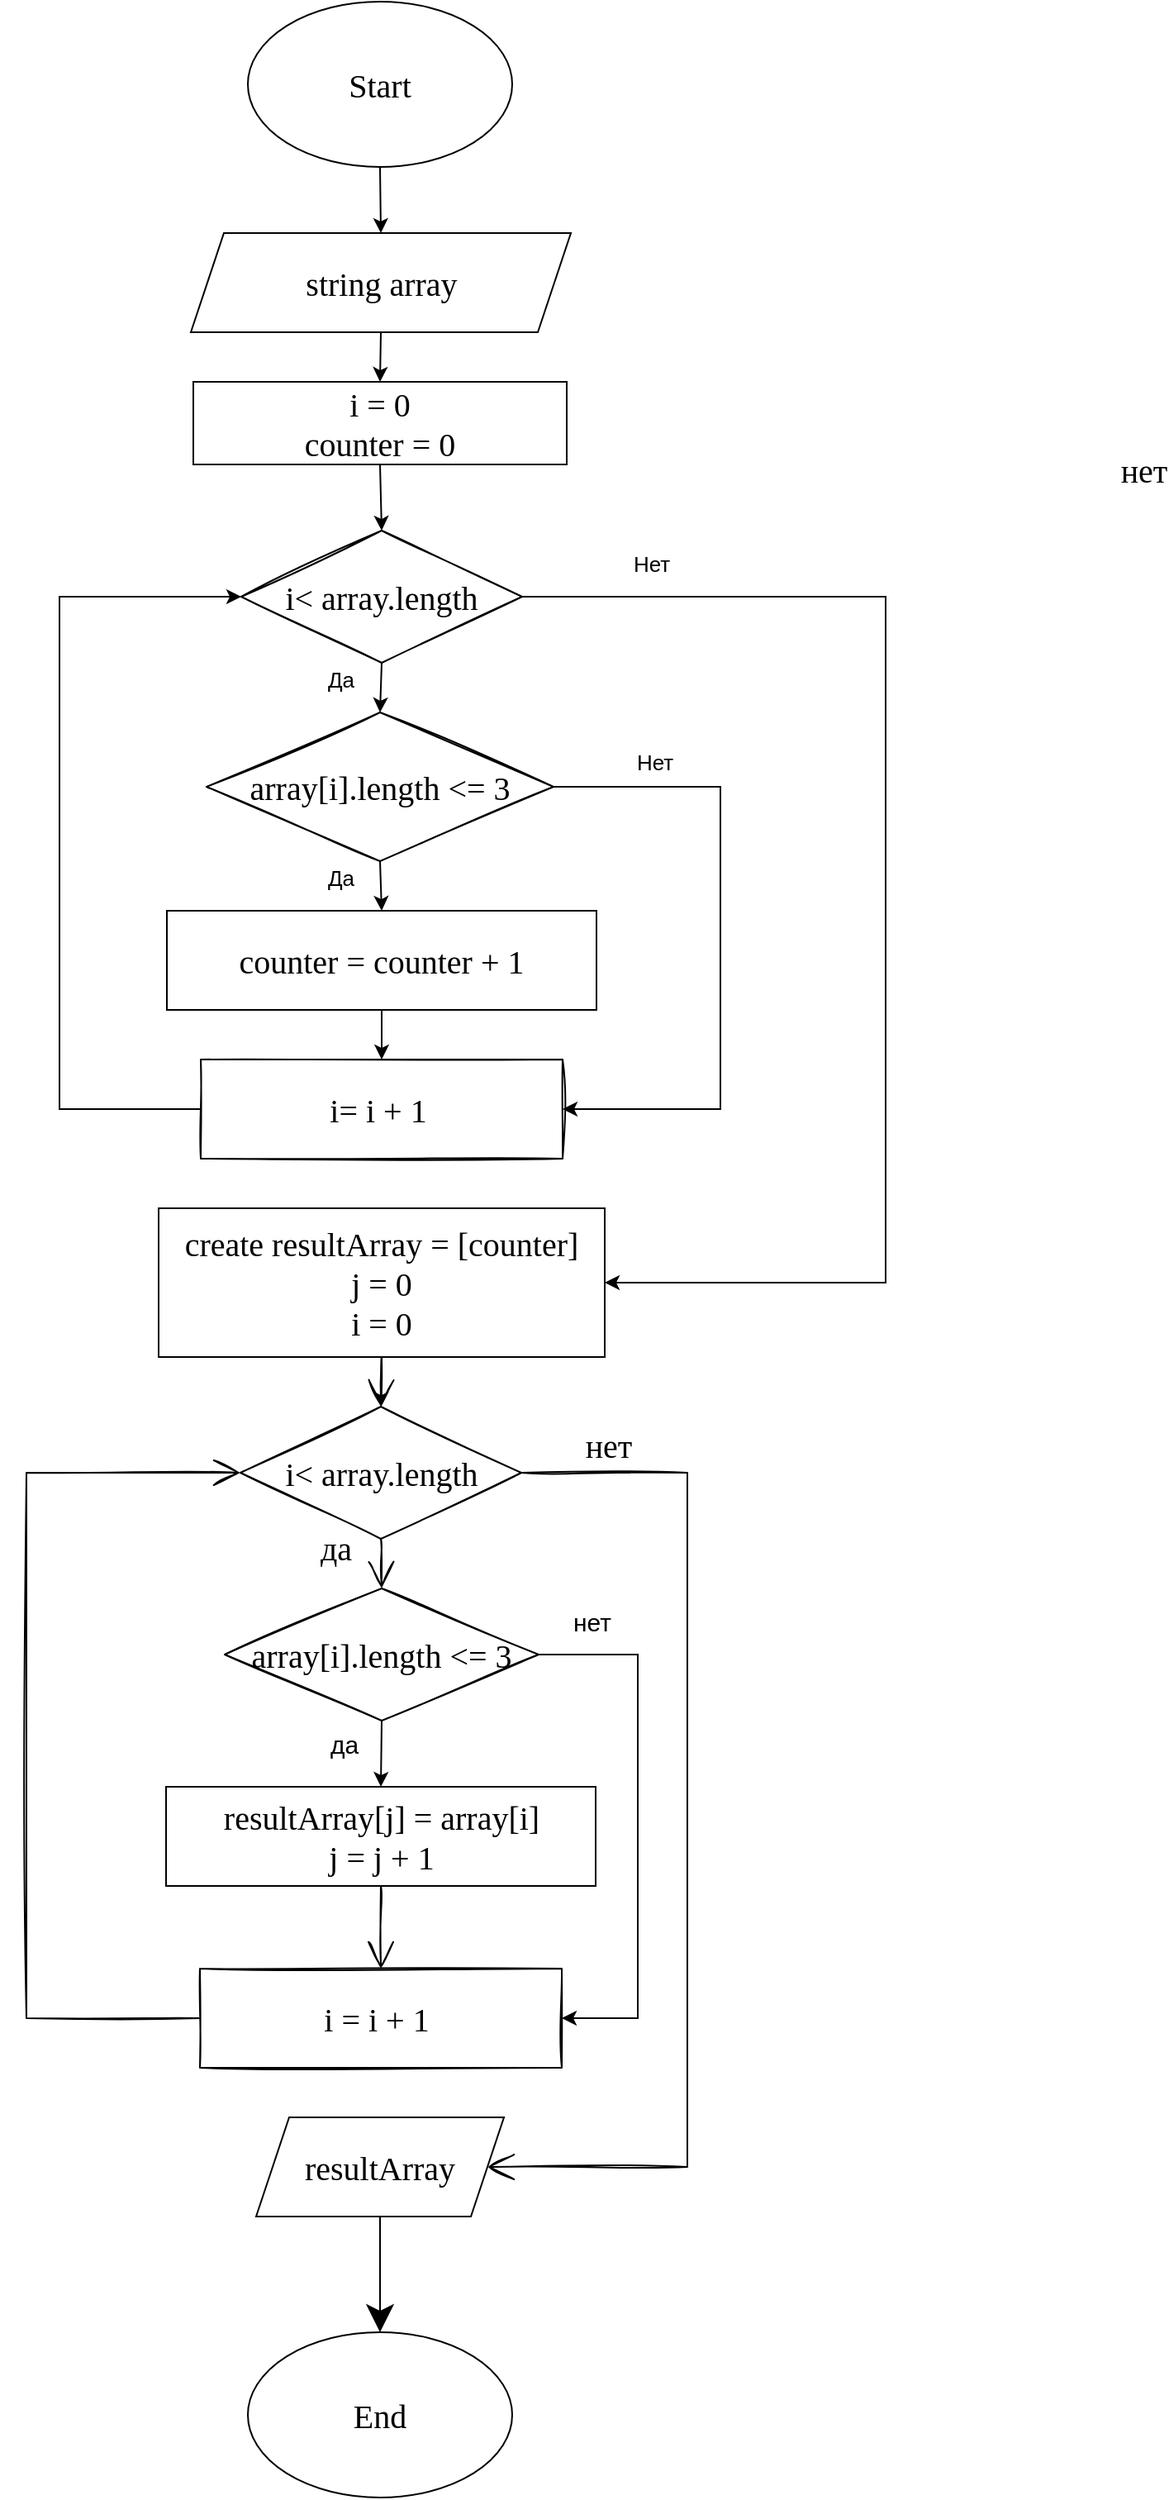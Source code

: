 <mxfile>
    <diagram id="Gfz8SiT2uBFI0sTCdDB_" name="Страница 1">
        <mxGraphModel dx="244" dy="2586" grid="0" gridSize="12" guides="1" tooltips="1" connect="1" arrows="1" fold="1" page="0" pageScale="1" pageWidth="827" pageHeight="1169" background="none" math="0" shadow="0">
            <root>
                <mxCell id="0"/>
                <mxCell id="1" parent="0"/>
                <mxCell id="2" style="edgeStyle=none;rounded=0;sketch=1;hachureGap=4;orthogonalLoop=1;jettySize=auto;html=1;exitX=0.5;exitY=1;exitDx=0;exitDy=0;entryX=0.5;entryY=0;entryDx=0;entryDy=0;fontFamily=Times New Roman;fontSize=20;endArrow=open;startSize=14;endSize=14;sourcePerimeterSpacing=8;targetPerimeterSpacing=8;" parent="1" source="3" target="19" edge="1">
                    <mxGeometry relative="1" as="geometry"/>
                </mxCell>
                <mxCell id="3" value="&lt;font style=&quot;vertical-align: inherit ; font-size: 20px&quot;&gt;&lt;font style=&quot;vertical-align: inherit ; font-size: 20px&quot;&gt;resultArray[j] = array[i]&lt;br&gt;j = j + 1&lt;br style=&quot;font-size: 20px&quot;&gt;&lt;/font&gt;&lt;/font&gt;" style="rounded=0;whiteSpace=wrap;html=1;hachureGap=4;fontFamily=Times New Roman;fontSize=20;" parent="1" vertex="1">
                    <mxGeometry x="244.5" y="-1190" width="260" height="60" as="geometry"/>
                </mxCell>
                <mxCell id="51" style="edgeStyle=none;rounded=0;html=1;exitX=0.5;exitY=1;exitDx=0;exitDy=0;entryX=0.5;entryY=0;entryDx=0;entryDy=0;fontSize=13;" parent="1" source="5" target="45" edge="1">
                    <mxGeometry relative="1" as="geometry"/>
                </mxCell>
                <mxCell id="5" value="string array" style="shape=parallelogram;perimeter=parallelogramPerimeter;whiteSpace=wrap;html=1;fixedSize=1;hachureGap=4;fontFamily=Times New Roman;fontSize=20;" parent="1" vertex="1">
                    <mxGeometry x="259.5" y="-2130" width="230" height="60" as="geometry"/>
                </mxCell>
                <mxCell id="50" style="edgeStyle=none;rounded=0;html=1;exitX=0.5;exitY=1;exitDx=0;exitDy=0;entryX=0.5;entryY=0;entryDx=0;entryDy=0;fontSize=13;" parent="1" source="7" target="5" edge="1">
                    <mxGeometry relative="1" as="geometry"/>
                </mxCell>
                <mxCell id="7" value="Start" style="ellipse;whiteSpace=wrap;html=1;hachureGap=4;fontFamily=Times New Roman;fontSize=20;" parent="1" vertex="1">
                    <mxGeometry x="294" y="-2270" width="160" height="100" as="geometry"/>
                </mxCell>
                <mxCell id="8" value="resultArray" style="shape=parallelogram;perimeter=parallelogramPerimeter;whiteSpace=wrap;html=1;fixedSize=1;hachureGap=4;fontFamily=Times New Roman;fontSize=20;" parent="1" vertex="1">
                    <mxGeometry x="299" y="-990" width="150" height="60" as="geometry"/>
                </mxCell>
                <mxCell id="9" value="End" style="ellipse;whiteSpace=wrap;html=1;hachureGap=4;fontFamily=Times New Roman;fontSize=20;" parent="1" vertex="1">
                    <mxGeometry x="294" y="-860" width="160" height="100" as="geometry"/>
                </mxCell>
                <mxCell id="10" value="" style="endArrow=classic;html=1;rounded=0;hachureGap=4;fontFamily=Times New Roman;fontSize=20;startSize=14;endSize=14;sourcePerimeterSpacing=8;targetPerimeterSpacing=8;exitX=0.5;exitY=1;exitDx=0;exitDy=0;entryX=0.5;entryY=0;entryDx=0;entryDy=0;" parent="1" source="8" target="9" edge="1">
                    <mxGeometry width="50" height="50" relative="1" as="geometry">
                        <mxPoint x="356" y="-1027" as="sourcePoint"/>
                        <mxPoint x="356" y="-921" as="targetPoint"/>
                    </mxGeometry>
                </mxCell>
                <mxCell id="11" style="edgeStyle=none;rounded=0;sketch=1;hachureGap=4;orthogonalLoop=1;jettySize=auto;html=1;entryX=0.5;entryY=0;entryDx=0;entryDy=0;fontFamily=Times New Roman;fontSize=20;endArrow=open;startSize=14;endSize=14;sourcePerimeterSpacing=8;targetPerimeterSpacing=8;exitX=0.5;exitY=1;exitDx=0;exitDy=0;" parent="1" source="20" target="16" edge="1">
                    <mxGeometry relative="1" as="geometry">
                        <mxPoint x="374" y="-1490" as="sourcePoint"/>
                    </mxGeometry>
                </mxCell>
                <mxCell id="13" style="edgeStyle=none;rounded=0;sketch=1;hachureGap=4;orthogonalLoop=1;jettySize=auto;html=1;exitX=0.5;exitY=1;exitDx=0;exitDy=0;fontFamily=Times New Roman;fontSize=20;endArrow=open;startSize=14;endSize=14;sourcePerimeterSpacing=8;targetPerimeterSpacing=8;entryX=0.5;entryY=0;entryDx=0;entryDy=0;" parent="1" source="16" target="24" edge="1">
                    <mxGeometry relative="1" as="geometry">
                        <mxPoint x="374" y="-1350" as="targetPoint"/>
                    </mxGeometry>
                </mxCell>
                <mxCell id="14" value="да&lt;br style=&quot;font-size: 20px;&quot;&gt;" style="edgeLabel;html=1;align=center;verticalAlign=middle;resizable=0;points=[];fontSize=20;fontFamily=Times New Roman;" parent="13" vertex="1" connectable="0">
                    <mxGeometry x="0.481" relative="1" as="geometry">
                        <mxPoint x="-28" y="-17" as="offset"/>
                    </mxGeometry>
                </mxCell>
                <mxCell id="15" style="edgeStyle=none;sketch=1;hachureGap=4;orthogonalLoop=1;jettySize=auto;html=1;exitX=1;exitY=0.5;exitDx=0;exitDy=0;entryX=1;entryY=0.5;entryDx=0;entryDy=0;fontFamily=Times New Roman;fontSize=20;endArrow=open;startSize=14;endSize=14;sourcePerimeterSpacing=8;targetPerimeterSpacing=8;rounded=0;" parent="1" source="16" target="8" edge="1">
                    <mxGeometry relative="1" as="geometry">
                        <Array as="points">
                            <mxPoint x="560" y="-1380"/>
                            <mxPoint x="560" y="-960"/>
                        </Array>
                    </mxGeometry>
                </mxCell>
                <mxCell id="16" value="i&amp;lt; array.length" style="rhombus;whiteSpace=wrap;html=1;sketch=1;hachureGap=4;fontFamily=Times New Roman;fontSize=20;" parent="1" vertex="1">
                    <mxGeometry x="289.5" y="-1420" width="170" height="80" as="geometry"/>
                </mxCell>
                <mxCell id="17" value="нет" style="edgeLabel;html=1;align=center;verticalAlign=middle;resizable=0;points=[];fontSize=20;fontFamily=Times New Roman;" parent="1" vertex="1" connectable="0">
                    <mxGeometry x="379.996" y="-1299.996" as="geometry">
                        <mxPoint x="132" y="-97" as="offset"/>
                    </mxGeometry>
                </mxCell>
                <mxCell id="18" style="edgeStyle=none;rounded=0;sketch=1;hachureGap=4;orthogonalLoop=1;jettySize=auto;html=1;exitX=0;exitY=0.5;exitDx=0;exitDy=0;entryX=0;entryY=0.5;entryDx=0;entryDy=0;fontFamily=Times New Roman;fontSize=20;endArrow=open;startSize=14;endSize=14;sourcePerimeterSpacing=8;targetPerimeterSpacing=8;" parent="1" source="19" target="16" edge="1">
                    <mxGeometry relative="1" as="geometry">
                        <Array as="points">
                            <mxPoint x="160" y="-1050"/>
                            <mxPoint x="160" y="-1380"/>
                        </Array>
                    </mxGeometry>
                </mxCell>
                <mxCell id="19" value="i = i + 1&amp;nbsp;" style="rounded=0;whiteSpace=wrap;html=1;sketch=1;hachureGap=4;fontFamily=Times New Roman;fontSize=20;" parent="1" vertex="1">
                    <mxGeometry x="265" y="-1080" width="219" height="60" as="geometry"/>
                </mxCell>
                <mxCell id="21" value="" style="edgeStyle=none;html=1;" parent="1" source="20" target="16" edge="1">
                    <mxGeometry relative="1" as="geometry"/>
                </mxCell>
                <mxCell id="20" value="&lt;div style=&quot;text-align: left&quot;&gt;&lt;/div&gt;&lt;font style=&quot;vertical-align: inherit ; font-size: 20px&quot;&gt;&lt;font style=&quot;vertical-align: inherit ; font-size: 20px&quot;&gt;create resultArray = [counter]&lt;br&gt;j = 0&lt;br&gt;i = 0&lt;br style=&quot;font-size: 20px&quot;&gt;&lt;/font&gt;&lt;/font&gt;" style="rounded=0;whiteSpace=wrap;html=1;hachureGap=4;fontFamily=Times New Roman;fontSize=20;" parent="1" vertex="1">
                    <mxGeometry x="240" y="-1540" width="270" height="90" as="geometry"/>
                </mxCell>
                <mxCell id="26" style="edgeStyle=none;html=1;exitX=1;exitY=0.5;exitDx=0;exitDy=0;entryX=1;entryY=0.5;entryDx=0;entryDy=0;rounded=0;" parent="1" source="24" target="19" edge="1">
                    <mxGeometry relative="1" as="geometry">
                        <Array as="points">
                            <mxPoint x="530" y="-1270"/>
                            <mxPoint x="530" y="-1050"/>
                        </Array>
                    </mxGeometry>
                </mxCell>
                <mxCell id="27" value="&lt;font style=&quot;font-size: 15px&quot;&gt;нет&lt;/font&gt;" style="edgeLabel;html=1;align=center;verticalAlign=middle;resizable=0;points=[];" parent="26" vertex="1" connectable="0">
                    <mxGeometry x="-0.676" y="2" relative="1" as="geometry">
                        <mxPoint x="-21" y="-18" as="offset"/>
                    </mxGeometry>
                </mxCell>
                <mxCell id="28" style="edgeStyle=none;rounded=0;html=1;exitX=0.5;exitY=1;exitDx=0;exitDy=0;entryX=0.5;entryY=0;entryDx=0;entryDy=0;fontSize=15;" parent="1" source="24" target="3" edge="1">
                    <mxGeometry relative="1" as="geometry"/>
                </mxCell>
                <mxCell id="24" value="array[i].length &amp;lt;= 3" style="rhombus;whiteSpace=wrap;html=1;sketch=1;hachureGap=4;fontFamily=Times New Roman;fontSize=20;" parent="1" vertex="1">
                    <mxGeometry x="280" y="-1310" width="190" height="80" as="geometry"/>
                </mxCell>
                <mxCell id="29" value="&lt;span style=&quot;font-size: 15px&quot;&gt;да&lt;/span&gt;" style="edgeLabel;html=1;align=center;verticalAlign=middle;resizable=0;points=[];" parent="1" vertex="1" connectable="0">
                    <mxGeometry x="510.002" y="-1280.0" as="geometry">
                        <mxPoint x="-158" y="64" as="offset"/>
                    </mxGeometry>
                </mxCell>
                <mxCell id="54" style="edgeStyle=none;rounded=0;html=1;exitX=0.5;exitY=1;exitDx=0;exitDy=0;entryX=0.5;entryY=0;entryDx=0;entryDy=0;fontSize=13;" parent="1" source="31" target="38" edge="1">
                    <mxGeometry relative="1" as="geometry"/>
                </mxCell>
                <mxCell id="31" value="&lt;font style=&quot;vertical-align: inherit ; font-size: 20px&quot;&gt;&lt;font style=&quot;vertical-align: inherit ; font-size: 20px&quot;&gt;counter = counter + 1&lt;br style=&quot;font-size: 20px&quot;&gt;&lt;/font&gt;&lt;/font&gt;" style="rounded=0;whiteSpace=wrap;html=1;hachureGap=4;fontFamily=Times New Roman;fontSize=20;" parent="1" vertex="1">
                    <mxGeometry x="245" y="-1720" width="260" height="60" as="geometry"/>
                </mxCell>
                <mxCell id="53" value="Да" style="edgeStyle=none;rounded=0;html=1;exitX=0.5;exitY=1;exitDx=0;exitDy=0;entryX=0.5;entryY=0;entryDx=0;entryDy=0;fontSize=13;" parent="1" source="35" target="43" edge="1">
                    <mxGeometry x="-0.279" y="-25" relative="1" as="geometry">
                        <mxPoint as="offset"/>
                    </mxGeometry>
                </mxCell>
                <mxCell id="55" value="Нет" style="edgeStyle=none;rounded=0;html=1;exitX=1;exitY=0.5;exitDx=0;exitDy=0;entryX=1;entryY=0.5;entryDx=0;entryDy=0;fontSize=13;" parent="1" source="35" target="20" edge="1">
                    <mxGeometry x="-0.807" y="20" relative="1" as="geometry">
                        <Array as="points">
                            <mxPoint x="680" y="-1910"/>
                            <mxPoint x="680" y="-1495"/>
                        </Array>
                        <mxPoint as="offset"/>
                    </mxGeometry>
                </mxCell>
                <mxCell id="35" value="i&amp;lt; array.length" style="rhombus;whiteSpace=wrap;html=1;sketch=1;hachureGap=4;fontFamily=Times New Roman;fontSize=20;" parent="1" vertex="1">
                    <mxGeometry x="290" y="-1950" width="170" height="80" as="geometry"/>
                </mxCell>
                <mxCell id="36" value="нет" style="edgeLabel;html=1;align=center;verticalAlign=middle;resizable=0;points=[];fontSize=20;fontFamily=Times New Roman;" parent="1" vertex="1" connectable="0">
                    <mxGeometry x="704.216" y="-1890.066" as="geometry">
                        <mxPoint x="132" y="-97" as="offset"/>
                    </mxGeometry>
                </mxCell>
                <mxCell id="56" style="edgeStyle=none;rounded=0;html=1;exitX=0;exitY=0.5;exitDx=0;exitDy=0;entryX=0;entryY=0.5;entryDx=0;entryDy=0;fontSize=13;" parent="1" source="38" target="35" edge="1">
                    <mxGeometry relative="1" as="geometry">
                        <Array as="points">
                            <mxPoint x="180" y="-1600"/>
                            <mxPoint x="180" y="-1910"/>
                        </Array>
                    </mxGeometry>
                </mxCell>
                <mxCell id="38" value="i= i + 1&amp;nbsp;" style="rounded=0;whiteSpace=wrap;html=1;sketch=1;hachureGap=4;fontFamily=Times New Roman;fontSize=20;" parent="1" vertex="1">
                    <mxGeometry x="265.5" y="-1630" width="219" height="60" as="geometry"/>
                </mxCell>
                <mxCell id="47" style="edgeStyle=none;html=1;exitX=1;exitY=0.5;exitDx=0;exitDy=0;entryX=1;entryY=0.5;entryDx=0;entryDy=0;rounded=0;" parent="1" source="43" target="38" edge="1">
                    <mxGeometry relative="1" as="geometry">
                        <Array as="points">
                            <mxPoint x="580" y="-1795"/>
                            <mxPoint x="580" y="-1610"/>
                            <mxPoint x="580" y="-1600"/>
                        </Array>
                    </mxGeometry>
                </mxCell>
                <mxCell id="48" value="Нет" style="edgeLabel;html=1;align=center;verticalAlign=middle;resizable=0;points=[];fontSize=13;" parent="47" vertex="1" connectable="0">
                    <mxGeometry x="-0.35" y="-3" relative="1" as="geometry">
                        <mxPoint x="-37" y="-41" as="offset"/>
                    </mxGeometry>
                </mxCell>
                <mxCell id="49" value="Да" style="edgeStyle=none;rounded=0;html=1;exitX=0.5;exitY=1;exitDx=0;exitDy=0;entryX=0.5;entryY=0;entryDx=0;entryDy=0;fontSize=13;" parent="1" source="43" target="31" edge="1">
                    <mxGeometry x="-0.387" y="-24" relative="1" as="geometry">
                        <mxPoint as="offset"/>
                    </mxGeometry>
                </mxCell>
                <mxCell id="43" value="array[i].length &amp;lt;= 3" style="rhombus;whiteSpace=wrap;html=1;sketch=1;hachureGap=4;fontFamily=Times New Roman;fontSize=20;" parent="1" vertex="1">
                    <mxGeometry x="269" y="-1840" width="210" height="90" as="geometry"/>
                </mxCell>
                <mxCell id="52" style="edgeStyle=none;rounded=0;html=1;exitX=0.5;exitY=1;exitDx=0;exitDy=0;entryX=0.5;entryY=0;entryDx=0;entryDy=0;fontSize=13;" parent="1" source="45" target="35" edge="1">
                    <mxGeometry relative="1" as="geometry"/>
                </mxCell>
                <mxCell id="45" value="&lt;div style=&quot;text-align: left&quot;&gt;&lt;/div&gt;&lt;font style=&quot;vertical-align: inherit ; font-size: 20px&quot;&gt;&lt;font style=&quot;vertical-align: inherit ; font-size: 20px&quot;&gt;i = 0&lt;br&gt;counter = 0&lt;br style=&quot;font-size: 20px&quot;&gt;&lt;/font&gt;&lt;/font&gt;" style="rounded=0;whiteSpace=wrap;html=1;hachureGap=4;fontFamily=Times New Roman;fontSize=20;" parent="1" vertex="1">
                    <mxGeometry x="261" y="-2040" width="226" height="50" as="geometry"/>
                </mxCell>
            </root>
        </mxGraphModel>
    </diagram>
    <diagram id="BTLHdd3lMvTi3XJsjlzj" name="Страница 2">
        <mxGraphModel dx="244" dy="186" grid="0" gridSize="12" guides="1" tooltips="1" connect="1" arrows="1" fold="1" page="1" pageScale="1" pageWidth="827" pageHeight="1169" math="0" shadow="0">
            <root>
                <mxCell id="abr3l3GpoeGDJjgp0sec-0"/>
                <mxCell id="abr3l3GpoeGDJjgp0sec-1" parent="abr3l3GpoeGDJjgp0sec-0"/>
            </root>
        </mxGraphModel>
    </diagram>
</mxfile>